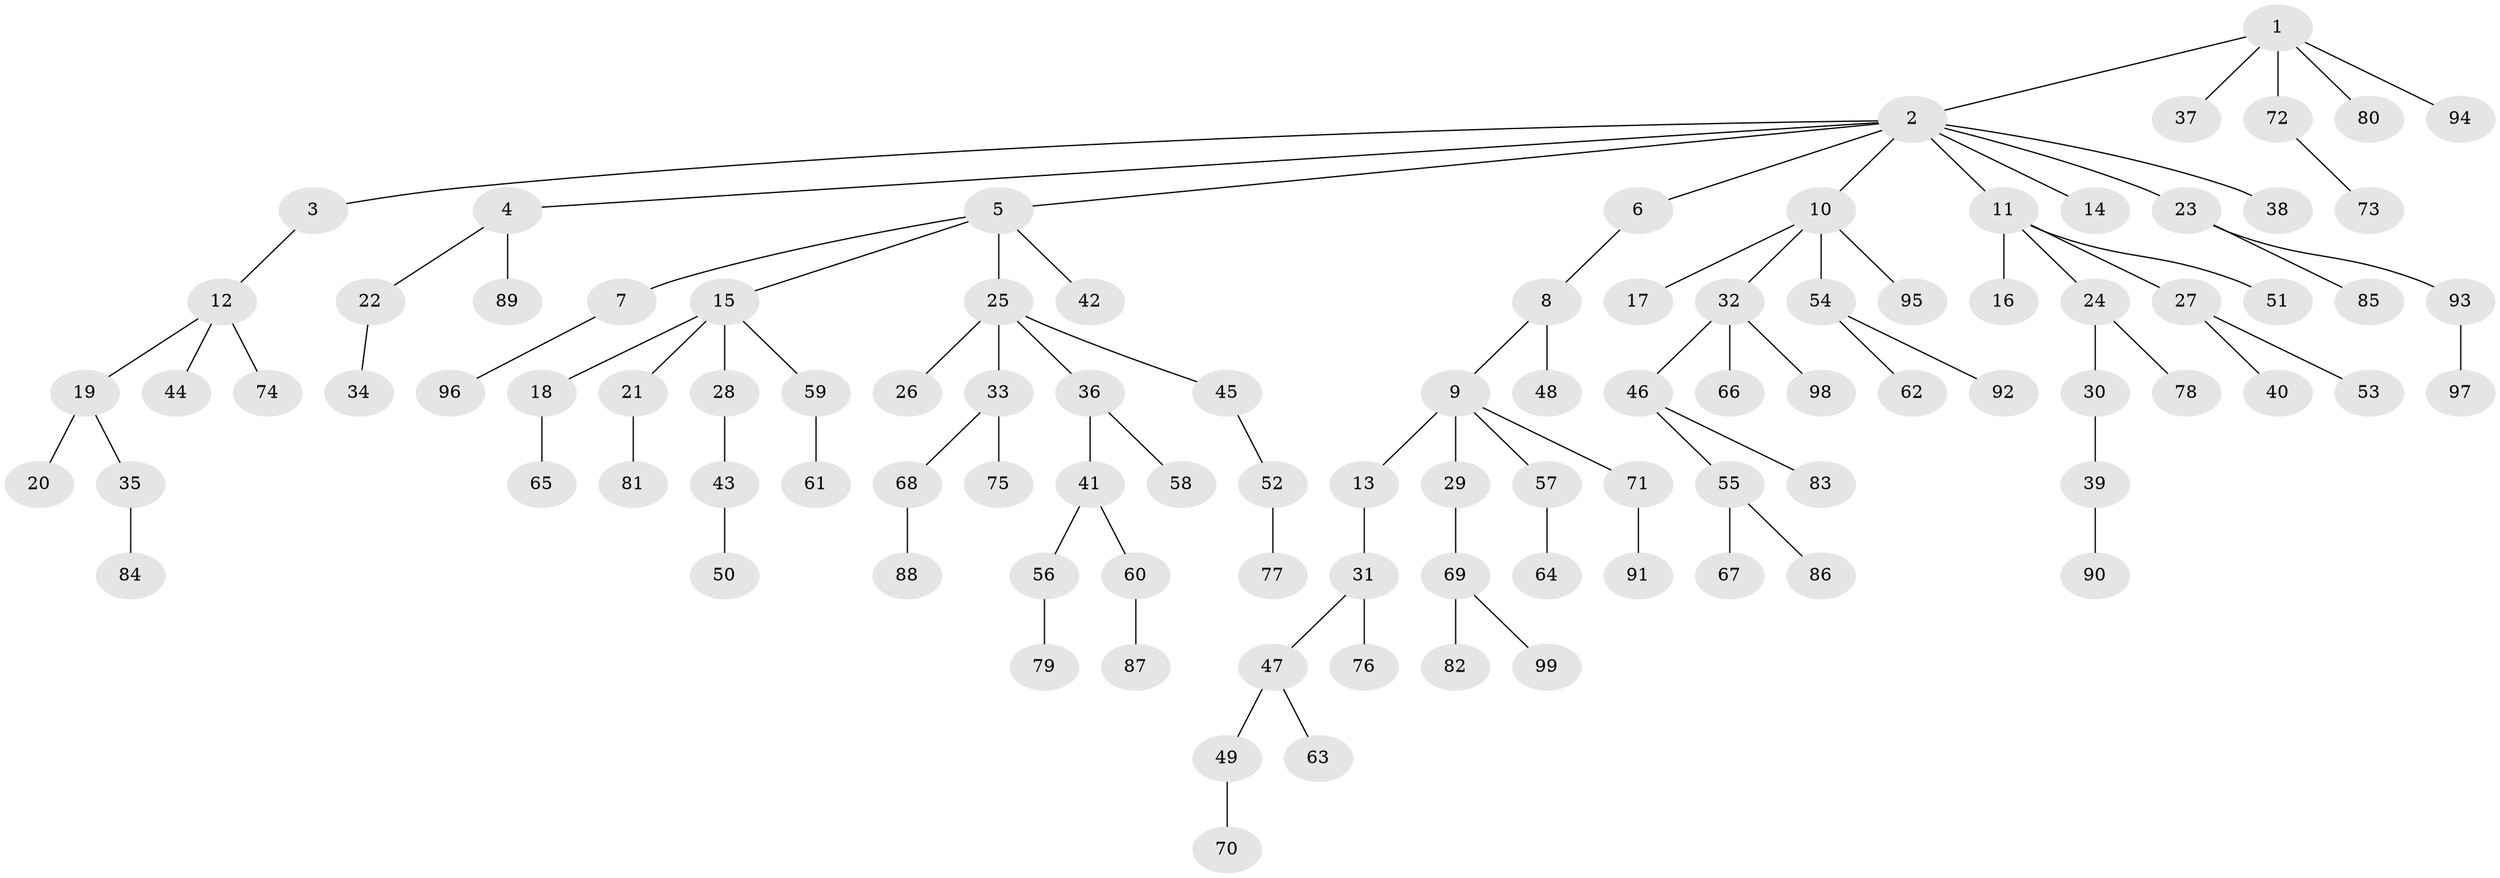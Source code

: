 // coarse degree distribution, {5: 0.04285714285714286, 2: 0.34285714285714286, 9: 0.014285714285714285, 4: 0.05714285714285714, 3: 0.08571428571428572, 1: 0.45714285714285713}
// Generated by graph-tools (version 1.1) at 2025/37/03/04/25 23:37:19]
// undirected, 99 vertices, 98 edges
graph export_dot {
  node [color=gray90,style=filled];
  1;
  2;
  3;
  4;
  5;
  6;
  7;
  8;
  9;
  10;
  11;
  12;
  13;
  14;
  15;
  16;
  17;
  18;
  19;
  20;
  21;
  22;
  23;
  24;
  25;
  26;
  27;
  28;
  29;
  30;
  31;
  32;
  33;
  34;
  35;
  36;
  37;
  38;
  39;
  40;
  41;
  42;
  43;
  44;
  45;
  46;
  47;
  48;
  49;
  50;
  51;
  52;
  53;
  54;
  55;
  56;
  57;
  58;
  59;
  60;
  61;
  62;
  63;
  64;
  65;
  66;
  67;
  68;
  69;
  70;
  71;
  72;
  73;
  74;
  75;
  76;
  77;
  78;
  79;
  80;
  81;
  82;
  83;
  84;
  85;
  86;
  87;
  88;
  89;
  90;
  91;
  92;
  93;
  94;
  95;
  96;
  97;
  98;
  99;
  1 -- 2;
  1 -- 37;
  1 -- 72;
  1 -- 80;
  1 -- 94;
  2 -- 3;
  2 -- 4;
  2 -- 5;
  2 -- 6;
  2 -- 10;
  2 -- 11;
  2 -- 14;
  2 -- 23;
  2 -- 38;
  3 -- 12;
  4 -- 22;
  4 -- 89;
  5 -- 7;
  5 -- 15;
  5 -- 25;
  5 -- 42;
  6 -- 8;
  7 -- 96;
  8 -- 9;
  8 -- 48;
  9 -- 13;
  9 -- 29;
  9 -- 57;
  9 -- 71;
  10 -- 17;
  10 -- 32;
  10 -- 54;
  10 -- 95;
  11 -- 16;
  11 -- 24;
  11 -- 27;
  11 -- 51;
  12 -- 19;
  12 -- 44;
  12 -- 74;
  13 -- 31;
  15 -- 18;
  15 -- 21;
  15 -- 28;
  15 -- 59;
  18 -- 65;
  19 -- 20;
  19 -- 35;
  21 -- 81;
  22 -- 34;
  23 -- 85;
  23 -- 93;
  24 -- 30;
  24 -- 78;
  25 -- 26;
  25 -- 33;
  25 -- 36;
  25 -- 45;
  27 -- 40;
  27 -- 53;
  28 -- 43;
  29 -- 69;
  30 -- 39;
  31 -- 47;
  31 -- 76;
  32 -- 46;
  32 -- 66;
  32 -- 98;
  33 -- 68;
  33 -- 75;
  35 -- 84;
  36 -- 41;
  36 -- 58;
  39 -- 90;
  41 -- 56;
  41 -- 60;
  43 -- 50;
  45 -- 52;
  46 -- 55;
  46 -- 83;
  47 -- 49;
  47 -- 63;
  49 -- 70;
  52 -- 77;
  54 -- 62;
  54 -- 92;
  55 -- 67;
  55 -- 86;
  56 -- 79;
  57 -- 64;
  59 -- 61;
  60 -- 87;
  68 -- 88;
  69 -- 82;
  69 -- 99;
  71 -- 91;
  72 -- 73;
  93 -- 97;
}
